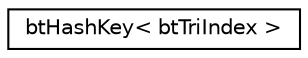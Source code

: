 digraph "Graphical Class Hierarchy"
{
  edge [fontname="Helvetica",fontsize="10",labelfontname="Helvetica",labelfontsize="10"];
  node [fontname="Helvetica",fontsize="10",shape=record];
  rankdir="LR";
  Node1 [label="btHashKey\< btTriIndex \>",height=0.2,width=0.4,color="black", fillcolor="white", style="filled",URL="$classbt_hash_key.html"];
}
